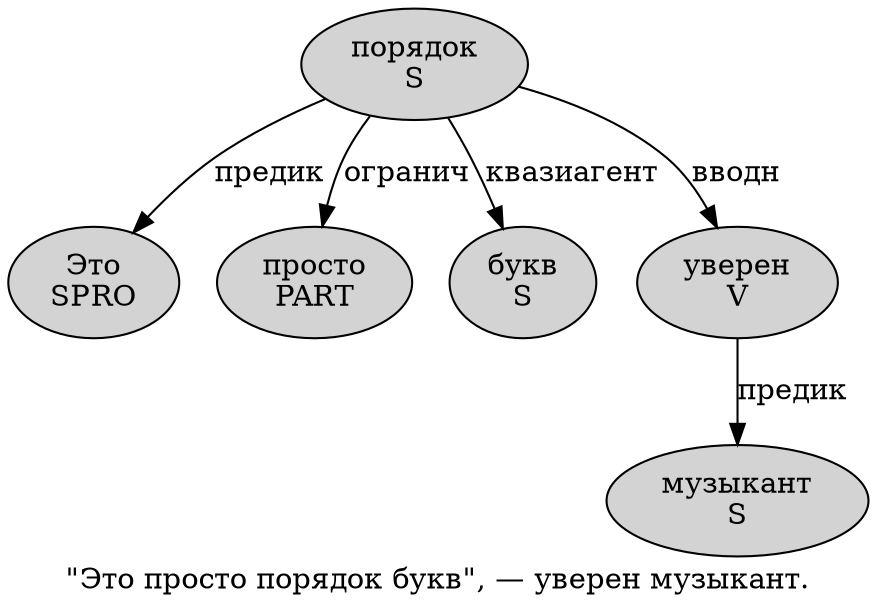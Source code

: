 digraph SENTENCE_1329 {
	graph [label="\"Это просто порядок букв\", — уверен музыкант."]
	node [style=filled]
		1 [label="Это
SPRO" color="" fillcolor=lightgray penwidth=1 shape=ellipse]
		2 [label="просто
PART" color="" fillcolor=lightgray penwidth=1 shape=ellipse]
		3 [label="порядок
S" color="" fillcolor=lightgray penwidth=1 shape=ellipse]
		4 [label="букв
S" color="" fillcolor=lightgray penwidth=1 shape=ellipse]
		8 [label="уверен
V" color="" fillcolor=lightgray penwidth=1 shape=ellipse]
		9 [label="музыкант
S" color="" fillcolor=lightgray penwidth=1 shape=ellipse]
			8 -> 9 [label="предик"]
			3 -> 1 [label="предик"]
			3 -> 2 [label="огранич"]
			3 -> 4 [label="квазиагент"]
			3 -> 8 [label="вводн"]
}
